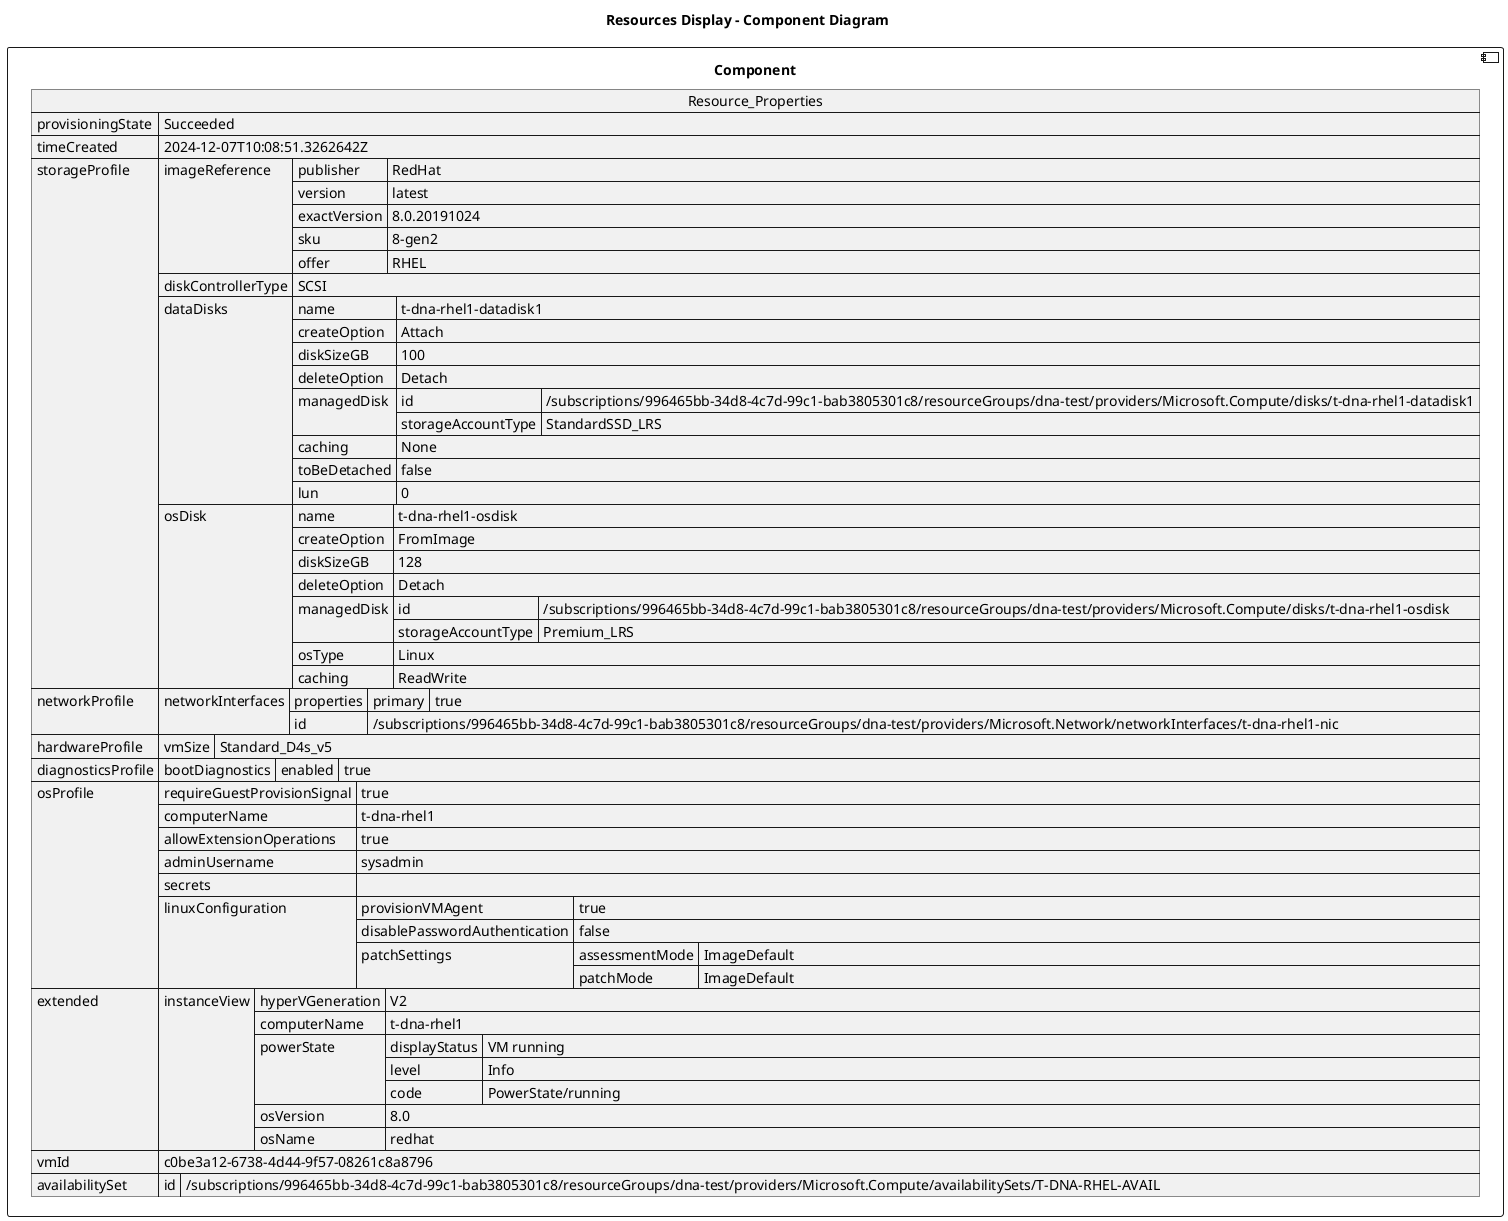 @startuml

title Resources Display - Component Diagram

component Component {

json  Resource_Properties {
  "provisioningState": "Succeeded",
  "timeCreated": "2024-12-07T10:08:51.3262642Z",
  "storageProfile": {
    "imageReference": {
      "publisher": "RedHat",
      "version": "latest",
      "exactVersion": "8.0.20191024",
      "sku": "8-gen2",
      "offer": "RHEL"
    },
    "diskControllerType": "SCSI",
    "dataDisks": [
      {
        "name": "t-dna-rhel1-datadisk1",
        "createOption": "Attach",
        "diskSizeGB": 100,
        "deleteOption": "Detach",
        "managedDisk": {
          "id": "/subscriptions/996465bb-34d8-4c7d-99c1-bab3805301c8/resourceGroups/dna-test/providers/Microsoft.Compute/disks/t-dna-rhel1-datadisk1",
          "storageAccountType": "StandardSSD_LRS"
        },
        "caching": "None",
        "toBeDetached": false,
        "lun": 0
      }
    ],
    "osDisk": {
      "name": "t-dna-rhel1-osdisk",
      "createOption": "FromImage",
      "diskSizeGB": 128,
      "deleteOption": "Detach",
      "managedDisk": {
        "id": "/subscriptions/996465bb-34d8-4c7d-99c1-bab3805301c8/resourceGroups/dna-test/providers/Microsoft.Compute/disks/t-dna-rhel1-osdisk",
        "storageAccountType": "Premium_LRS"
      },
      "osType": "Linux",
      "caching": "ReadWrite"
    }
  },
  "networkProfile": {
    "networkInterfaces": [
      {
        "properties": {
          "primary": true
        },
        "id": "/subscriptions/996465bb-34d8-4c7d-99c1-bab3805301c8/resourceGroups/dna-test/providers/Microsoft.Network/networkInterfaces/t-dna-rhel1-nic"
      }
    ]
  },
  "hardwareProfile": {
    "vmSize": "Standard_D4s_v5"
  },
  "diagnosticsProfile": {
    "bootDiagnostics": {
      "enabled": true
    }
  },
  "osProfile": {
    "requireGuestProvisionSignal": true,
    "computerName": "t-dna-rhel1",
    "allowExtensionOperations": true,
    "adminUsername": "sysadmin",
    "secrets": [],
    "linuxConfiguration": {
      "provisionVMAgent": true,
      "disablePasswordAuthentication": false,
      "patchSettings": {
        "assessmentMode": "ImageDefault",
        "patchMode": "ImageDefault"
      }
    }
  },
  "extended": {
    "instanceView": {
      "hyperVGeneration": "V2",
      "computerName": "t-dna-rhel1",
      "powerState": {
        "displayStatus": "VM running",
        "level": "Info",
        "code": "PowerState/running"
      },
      "osVersion": "8.0",
      "osName": "redhat"
    }
  },
  "vmId": "c0be3a12-6738-4d44-9f57-08261c8a8796",
  "availabilitySet": {
    "id": "/subscriptions/996465bb-34d8-4c7d-99c1-bab3805301c8/resourceGroups/dna-test/providers/Microsoft.Compute/availabilitySets/T-DNA-RHEL-AVAIL"
  }
}
}
@enduml
